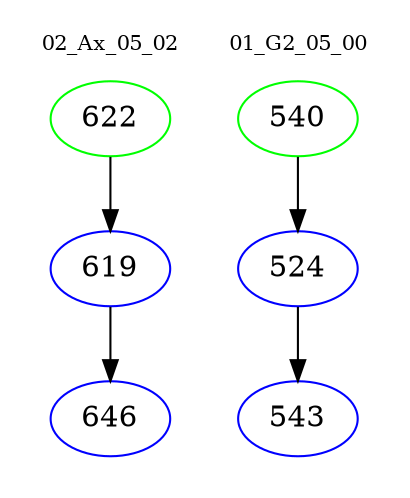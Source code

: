 digraph{
subgraph cluster_0 {
color = white
label = "02_Ax_05_02";
fontsize=10;
T0_622 [label="622", color="green"]
T0_622 -> T0_619 [color="black"]
T0_619 [label="619", color="blue"]
T0_619 -> T0_646 [color="black"]
T0_646 [label="646", color="blue"]
}
subgraph cluster_1 {
color = white
label = "01_G2_05_00";
fontsize=10;
T1_540 [label="540", color="green"]
T1_540 -> T1_524 [color="black"]
T1_524 [label="524", color="blue"]
T1_524 -> T1_543 [color="black"]
T1_543 [label="543", color="blue"]
}
}

